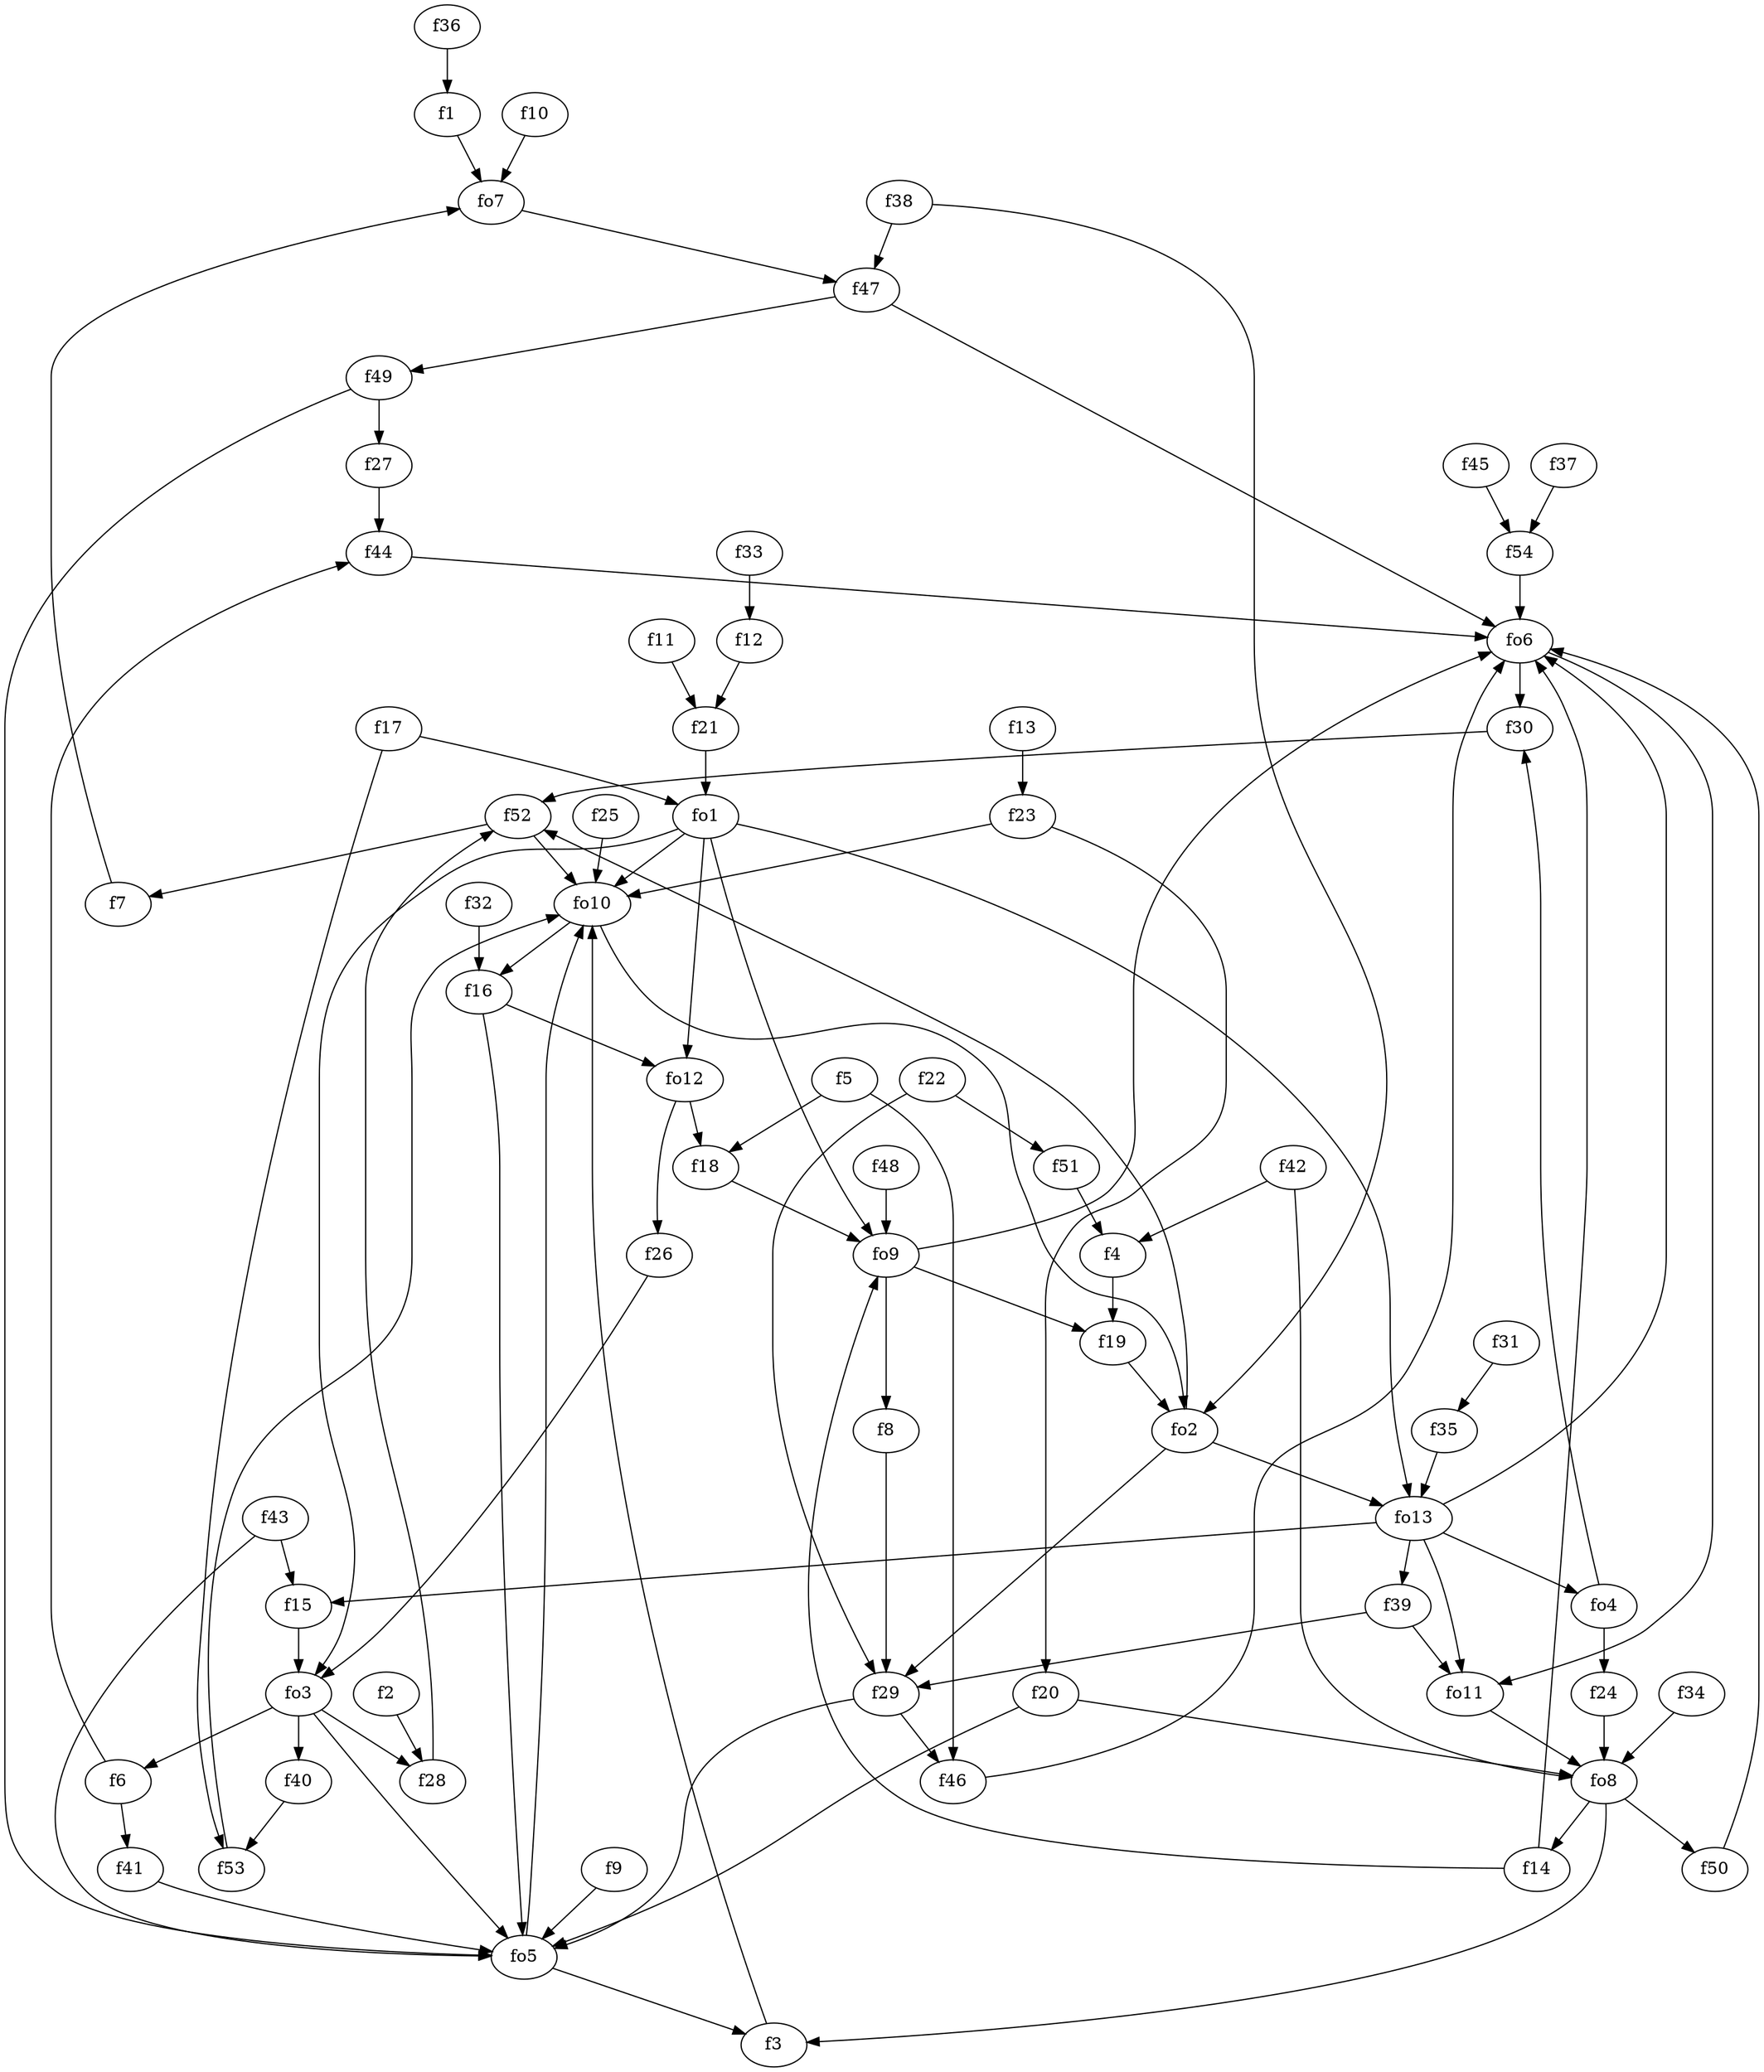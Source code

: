 strict digraph  {
f1;
f2;
f3;
f4;
f5;
f6;
f7;
f8;
f9;
f10;
f11;
f12;
f13;
f14;
f15;
f16;
f17;
f18;
f19;
f20;
f21;
f22;
f23;
f24;
f25;
f26;
f27;
f28;
f29;
f30;
f31;
f32;
f33;
f34;
f35;
f36;
f37;
f38;
f39;
f40;
f41;
f42;
f43;
f44;
f45;
f46;
f47;
f48;
f49;
f50;
f51;
f52;
f53;
f54;
fo1;
fo2;
fo3;
fo4;
fo5;
fo6;
fo7;
fo8;
fo9;
fo10;
fo11;
fo12;
fo13;
f1 -> fo7  [weight=2];
f2 -> f28  [weight=2];
f3 -> fo10  [weight=2];
f4 -> f19  [weight=2];
f5 -> f18  [weight=2];
f5 -> f46  [weight=2];
f6 -> f41  [weight=2];
f6 -> f44  [weight=2];
f7 -> fo7  [weight=2];
f8 -> f29  [weight=2];
f9 -> fo5  [weight=2];
f10 -> fo7  [weight=2];
f11 -> f21  [weight=2];
f12 -> f21  [weight=2];
f13 -> f23  [weight=2];
f14 -> fo9  [weight=2];
f14 -> fo6  [weight=2];
f15 -> fo3  [weight=2];
f16 -> fo12  [weight=2];
f16 -> fo5  [weight=2];
f17 -> fo1  [weight=2];
f17 -> f53  [weight=2];
f18 -> fo9  [weight=2];
f19 -> fo2  [weight=2];
f20 -> fo5  [weight=2];
f20 -> fo8  [weight=2];
f21 -> fo1  [weight=2];
f22 -> f29  [weight=2];
f22 -> f51  [weight=2];
f23 -> f20  [weight=2];
f23 -> fo10  [weight=2];
f24 -> fo8  [weight=2];
f25 -> fo10  [weight=2];
f26 -> fo3  [weight=2];
f27 -> f44  [weight=2];
f28 -> f52  [weight=2];
f29 -> f46  [weight=2];
f29 -> fo5  [weight=2];
f30 -> f52  [weight=2];
f31 -> f35  [weight=2];
f32 -> f16  [weight=2];
f33 -> f12  [weight=2];
f34 -> fo8  [weight=2];
f35 -> fo13  [weight=2];
f36 -> f1  [weight=2];
f37 -> f54  [weight=2];
f38 -> fo2  [weight=2];
f38 -> f47  [weight=2];
f39 -> fo11  [weight=2];
f39 -> f29  [weight=2];
f40 -> f53  [weight=2];
f41 -> fo5  [weight=2];
f42 -> fo8  [weight=2];
f42 -> f4  [weight=2];
f43 -> f15  [weight=2];
f43 -> fo5  [weight=2];
f44 -> fo6  [weight=2];
f45 -> f54  [weight=2];
f46 -> fo6  [weight=2];
f47 -> fo6  [weight=2];
f47 -> f49  [weight=2];
f48 -> fo9  [weight=2];
f49 -> f27  [weight=2];
f49 -> fo5  [weight=2];
f50 -> fo6  [weight=2];
f51 -> f4  [weight=2];
f52 -> f7  [weight=2];
f52 -> fo10  [weight=2];
f53 -> fo10  [weight=2];
f54 -> fo6  [weight=2];
fo1 -> fo13  [weight=2];
fo1 -> fo3  [weight=2];
fo1 -> fo10  [weight=2];
fo1 -> fo12  [weight=2];
fo1 -> fo9  [weight=2];
fo2 -> fo13  [weight=2];
fo2 -> f29  [weight=2];
fo2 -> f52  [weight=2];
fo3 -> f40  [weight=2];
fo3 -> f6  [weight=2];
fo3 -> fo5  [weight=2];
fo3 -> f28  [weight=2];
fo4 -> f30  [weight=2];
fo4 -> f24  [weight=2];
fo5 -> f3  [weight=2];
fo5 -> fo10  [weight=2];
fo6 -> f30  [weight=2];
fo6 -> fo11  [weight=2];
fo7 -> f47  [weight=2];
fo8 -> f3  [weight=2];
fo8 -> f50  [weight=2];
fo8 -> f14  [weight=2];
fo9 -> f19  [weight=2];
fo9 -> f8  [weight=2];
fo9 -> fo6  [weight=2];
fo10 -> f16  [weight=2];
fo10 -> fo2  [weight=2];
fo11 -> fo8  [weight=2];
fo12 -> f18  [weight=2];
fo12 -> f26  [weight=2];
fo13 -> f15  [weight=2];
fo13 -> fo4  [weight=2];
fo13 -> fo11  [weight=2];
fo13 -> fo6  [weight=2];
fo13 -> f39  [weight=2];
}
